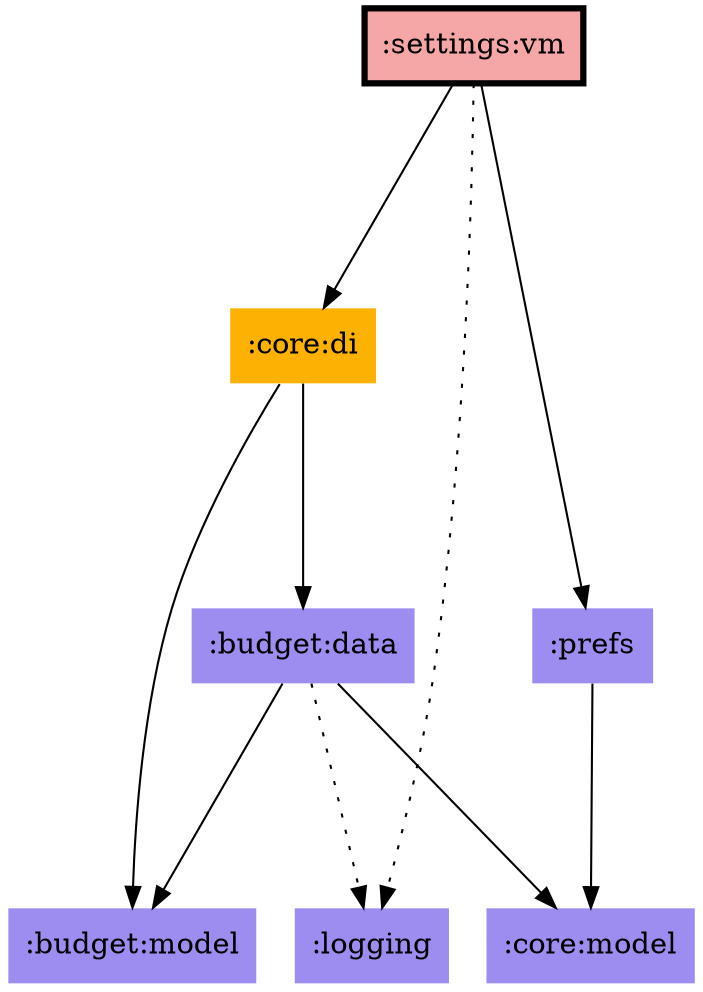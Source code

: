 digraph {
edge ["dir"="forward"]
graph ["dpi"="100","fontsize"="30","ranksep"="1.5","rankdir"="TB"]
node ["style"="filled"]
":budget:data" ["fillcolor"="#9D8DF1","shape"="none"]
":budget:model" ["fillcolor"="#9D8DF1","shape"="none"]
":core:di" ["fillcolor"="#FCB103","shape"="none"]
":core:model" ["fillcolor"="#9D8DF1","shape"="none"]
":logging" ["fillcolor"="#9D8DF1","shape"="none"]
":prefs" ["fillcolor"="#9D8DF1","shape"="none"]
":settings:vm" ["fillcolor"="#F5A6A6","color"="black","penwidth"="3","shape"="box"]
":budget:data" -> ":budget:model"
":budget:data" -> ":core:model"
":budget:data" -> ":logging" ["style"="dotted"]
":core:di" -> ":budget:data"
":core:di" -> ":budget:model"
":prefs" -> ":core:model"
":settings:vm" -> ":core:di"
":settings:vm" -> ":logging" ["style"="dotted"]
":settings:vm" -> ":prefs"
}
